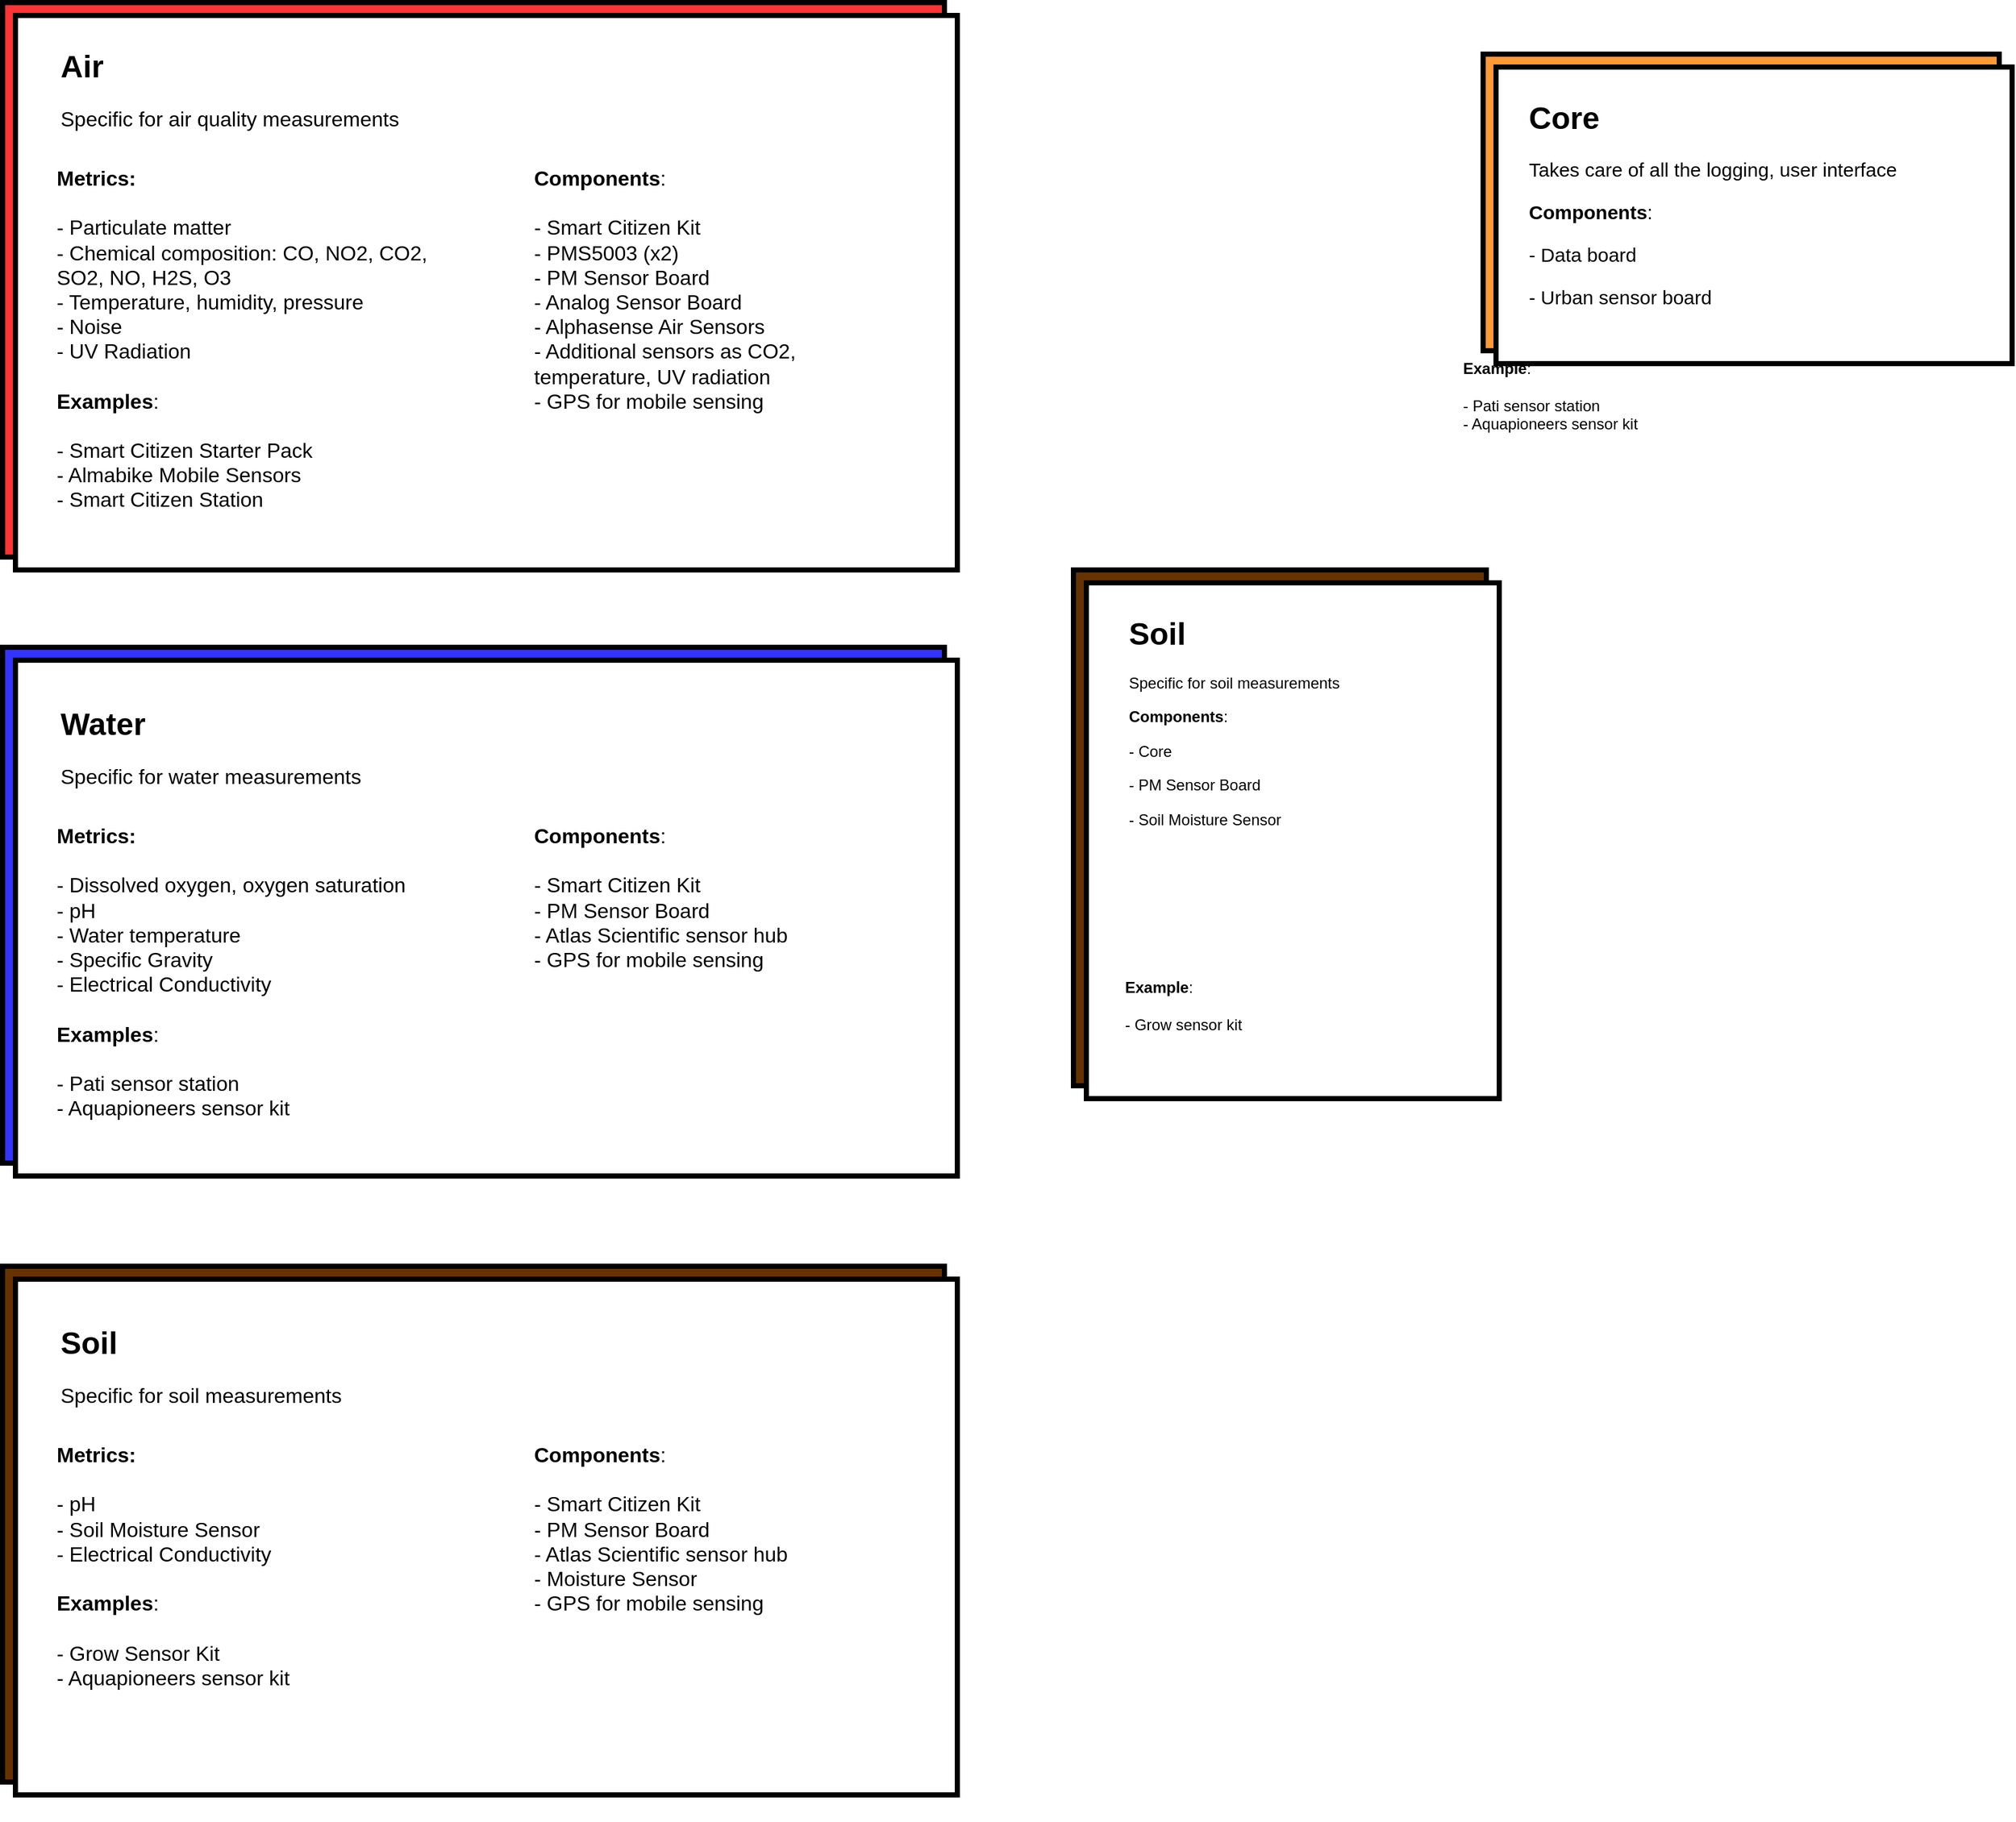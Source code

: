 <mxfile version="13.9.9" type="device"><diagram id="OAACdbuLC_tWevC-J8X0" name="Page-1"><mxGraphModel dx="1973" dy="754" grid="1" gridSize="10" guides="1" tooltips="1" connect="1" arrows="1" fold="1" page="1" pageScale="1" pageWidth="850" pageHeight="1100" math="0" shadow="0"><root><mxCell id="0"/><mxCell id="1" parent="0"/><mxCell id="m5FWhQ4-QTW5znyh6n02-1" value="" style="rounded=0;whiteSpace=wrap;html=1;strokeWidth=4;fillColor=#FF9933;" vertex="1" parent="1"><mxGeometry x="347.5" y="120" width="400" height="230" as="geometry"/></mxCell><mxCell id="m5FWhQ4-QTW5znyh6n02-3" value="" style="rounded=0;whiteSpace=wrap;html=1;strokeWidth=4;" vertex="1" parent="1"><mxGeometry x="357.5" y="130" width="400" height="230" as="geometry"/></mxCell><mxCell id="m5FWhQ4-QTW5znyh6n02-2" value="&lt;h1&gt;Core&lt;/h1&gt;&lt;p style=&quot;font-size: 15px&quot;&gt;&lt;font style=&quot;font-size: 15px&quot;&gt;Takes care of all the logging, user interface&lt;br&gt;&lt;/font&gt;&lt;/p&gt;&lt;p style=&quot;font-size: 15px&quot;&gt;&lt;font style=&quot;font-size: 15px&quot;&gt;&lt;b&gt;Components&lt;/b&gt;:&lt;/font&gt;&lt;/p&gt;&lt;p style=&quot;font-size: 15px&quot;&gt;&lt;font style=&quot;font-size: 15px&quot;&gt;- Data board&lt;/font&gt;&lt;/p&gt;&lt;p style=&quot;font-size: 15px&quot;&gt;&lt;font style=&quot;font-size: 15px&quot;&gt;- Urban sensor board&lt;/font&gt;&lt;/p&gt;&lt;p&gt;&lt;br&gt;&lt;/p&gt;" style="text;html=1;strokeColor=none;fillColor=none;spacing=5;spacingTop=-20;whiteSpace=wrap;overflow=hidden;rounded=0;" vertex="1" parent="1"><mxGeometry x="377.5" y="150" width="360" height="170" as="geometry"/></mxCell><mxCell id="m5FWhQ4-QTW5znyh6n02-4" value="" style="rounded=0;whiteSpace=wrap;html=1;strokeWidth=4;fillColor=#FF3333;" vertex="1" parent="1"><mxGeometry x="-800" y="80" width="730" height="430" as="geometry"/></mxCell><mxCell id="m5FWhQ4-QTW5znyh6n02-5" value="" style="rounded=0;whiteSpace=wrap;html=1;strokeWidth=4;" vertex="1" parent="1"><mxGeometry x="-790" y="90" width="730" height="430" as="geometry"/></mxCell><mxCell id="m5FWhQ4-QTW5znyh6n02-6" value="" style="rounded=0;whiteSpace=wrap;html=1;strokeWidth=4;fillColor=#3333FF;" vertex="1" parent="1"><mxGeometry x="-800" y="580" width="730" height="400" as="geometry"/></mxCell><mxCell id="m5FWhQ4-QTW5znyh6n02-7" value="" style="rounded=0;whiteSpace=wrap;html=1;strokeWidth=4;" vertex="1" parent="1"><mxGeometry x="-790" y="590" width="730" height="400" as="geometry"/></mxCell><mxCell id="m5FWhQ4-QTW5znyh6n02-8" value="&lt;h1&gt;Air&lt;/h1&gt;&lt;p style=&quot;font-size: 16px&quot;&gt;&lt;font style=&quot;font-size: 16px&quot;&gt;Specific for air quality measurements&lt;br&gt;&lt;/font&gt;&lt;/p&gt;" style="text;html=1;strokeColor=none;fillColor=none;spacing=5;spacingTop=-20;whiteSpace=wrap;overflow=hidden;rounded=0;" vertex="1" parent="1"><mxGeometry x="-760" y="110" width="660" height="90" as="geometry"/></mxCell><mxCell id="m5FWhQ4-QTW5znyh6n02-9" value="&lt;h1&gt;Water&lt;br&gt;&lt;/h1&gt;&lt;p style=&quot;font-size: 16px&quot;&gt;&lt;font style=&quot;font-size: 16px&quot;&gt;Specific for water measurements&lt;/font&gt;&lt;/p&gt;&amp;nbsp;&lt;br&gt;&lt;div&gt;&lt;br&gt;&lt;/div&gt;&lt;br&gt;&lt;div&gt;&lt;br&gt;&lt;/div&gt;&lt;div&gt;&lt;br&gt;&lt;br&gt;&lt;/div&gt;" style="text;html=1;strokeColor=none;fillColor=none;spacing=5;spacingTop=-20;whiteSpace=wrap;overflow=hidden;rounded=0;" vertex="1" parent="1"><mxGeometry x="-760" y="620" width="660" height="80" as="geometry"/></mxCell><mxCell id="m5FWhQ4-QTW5znyh6n02-10" value="" style="rounded=0;whiteSpace=wrap;html=1;strokeWidth=4;fillColor=#663300;" vertex="1" parent="1"><mxGeometry x="30" y="520" width="320" height="400" as="geometry"/></mxCell><mxCell id="m5FWhQ4-QTW5znyh6n02-11" value="" style="rounded=0;whiteSpace=wrap;html=1;strokeWidth=4;" vertex="1" parent="1"><mxGeometry x="40" y="530" width="320" height="400" as="geometry"/></mxCell><mxCell id="m5FWhQ4-QTW5znyh6n02-12" value="&lt;h1&gt;Soil&lt;/h1&gt;&lt;p&gt;Specific for soil measurements&lt;/p&gt;&lt;p&gt;&lt;b&gt;Components&lt;/b&gt;:&lt;/p&gt;&lt;p&gt;- Core&lt;/p&gt;&lt;p&gt;- PM Sensor Board&lt;/p&gt;&lt;div&gt;- Soil Moisture Sensor&lt;/div&gt;&lt;div&gt;&lt;br&gt;&lt;/div&gt;&lt;div&gt;&lt;br&gt;&lt;/div&gt;&lt;div&gt;&lt;br&gt;&lt;/div&gt;" style="text;html=1;strokeColor=none;fillColor=none;spacing=5;spacingTop=-20;whiteSpace=wrap;overflow=hidden;rounded=0;" vertex="1" parent="1"><mxGeometry x="67.5" y="550" width="280" height="240" as="geometry"/></mxCell><mxCell id="m5FWhQ4-QTW5znyh6n02-17" value="&lt;div style=&quot;font-size: 16px&quot;&gt;&lt;font style=&quot;font-size: 16px&quot;&gt;&lt;b&gt;Metrics:&lt;/b&gt;&lt;/font&gt;&lt;/div&gt;&lt;div style=&quot;font-size: 16px&quot;&gt;&lt;font style=&quot;font-size: 16px&quot;&gt;&lt;b&gt;&lt;br&gt;&lt;/b&gt;&lt;/font&gt;&lt;/div&gt;&lt;div style=&quot;font-size: 16px&quot;&gt;&lt;font style=&quot;font-size: 16px&quot;&gt;- Particulate matter&lt;/font&gt;&lt;/div&gt;&lt;div style=&quot;font-size: 16px&quot;&gt;&lt;font style=&quot;font-size: 16px&quot;&gt;- Chemical composition: CO, NO2, CO2, SO2, NO, H2S, O3&lt;/font&gt;&lt;/div&gt;&lt;div style=&quot;font-size: 16px&quot;&gt;&lt;font style=&quot;font-size: 16px&quot;&gt;- Temperature, humidity, pressure&lt;/font&gt;&lt;/div&gt;&lt;div style=&quot;font-size: 16px&quot;&gt;&lt;font style=&quot;font-size: 16px&quot;&gt;-&lt;b&gt; &lt;/b&gt;Noise &lt;br&gt;&lt;/font&gt;&lt;/div&gt;&lt;div style=&quot;font-size: 16px&quot;&gt;&lt;font style=&quot;font-size: 16px&quot;&gt;- UV Radiation&lt;b&gt;&lt;br&gt;&lt;/b&gt;&lt;/font&gt;&lt;/div&gt;&lt;div style=&quot;font-size: 16px&quot;&gt;&lt;font style=&quot;font-size: 16px&quot;&gt;&lt;b&gt;&lt;br&gt;&lt;/b&gt;&lt;/font&gt;&lt;/div&gt;&lt;div style=&quot;font-size: 16px&quot;&gt;&lt;font style=&quot;font-size: 16px&quot;&gt;&lt;b&gt;Examples&lt;/b&gt;:&lt;/font&gt;&lt;/div&gt;&lt;div style=&quot;font-size: 16px&quot;&gt;&lt;font style=&quot;font-size: 16px&quot;&gt;&lt;br&gt;&lt;/font&gt;&lt;/div&gt;&lt;div style=&quot;font-size: 16px&quot;&gt;&lt;font style=&quot;font-size: 16px&quot;&gt;- Smart Citizen Starter Pack&lt;br&gt;&lt;/font&gt;&lt;/div&gt;&lt;div style=&quot;font-size: 16px&quot;&gt;&lt;font style=&quot;font-size: 16px&quot;&gt;- Almabike Mobile Sensors&lt;br&gt;&lt;/font&gt;&lt;/div&gt;&lt;div style=&quot;font-size: 16px&quot;&gt;&lt;font style=&quot;font-size: 16px&quot;&gt;- Smart Citizen Station&lt;/font&gt;&lt;br&gt;&lt;/div&gt;" style="text;whiteSpace=wrap;html=1;" vertex="1" parent="1"><mxGeometry x="-760" y="200" width="310" height="300" as="geometry"/></mxCell><mxCell id="m5FWhQ4-QTW5znyh6n02-18" value="&lt;div&gt;&lt;b&gt;Example&lt;/b&gt;:&lt;/div&gt;&lt;div&gt;&lt;br&gt;&lt;/div&gt;&lt;div&gt;- Grow sensor kit&lt;/div&gt;" style="text;whiteSpace=wrap;html=1;" vertex="1" parent="1"><mxGeometry x="67.5" y="830" width="280" height="70" as="geometry"/></mxCell><mxCell id="m5FWhQ4-QTW5znyh6n02-19" value="&lt;div&gt;&lt;b&gt;Example&lt;/b&gt;:&lt;/div&gt;&lt;div&gt;&lt;br&gt;&lt;/div&gt;&lt;div&gt;- Pati sensor station&lt;br&gt;&lt;/div&gt;&lt;div&gt;- Aquapioneers sensor kit&lt;br&gt;&lt;/div&gt;" style="text;whiteSpace=wrap;html=1;" vertex="1" parent="1"><mxGeometry x="330" y="350" width="280" height="70" as="geometry"/></mxCell><mxCell id="m5FWhQ4-QTW5znyh6n02-23" value="&lt;div style=&quot;font-size: 16px&quot;&gt;&lt;font style=&quot;font-size: 16px&quot;&gt;&lt;b&gt;Components&lt;/b&gt;:&lt;/font&gt;&lt;/div&gt;&lt;div style=&quot;font-size: 16px&quot;&gt;&lt;font style=&quot;font-size: 16px&quot;&gt;&lt;br&gt;&lt;/font&gt;&lt;/div&gt;&lt;div style=&quot;font-size: 16px&quot;&gt;&lt;font style=&quot;font-size: 16px&quot;&gt;- Smart Citizen Kit&lt;/font&gt;&lt;/div&gt;&lt;div style=&quot;font-size: 16px&quot;&gt;&lt;font style=&quot;font-size: 16px&quot;&gt;- PMS5003 (x2)&lt;br&gt;&lt;/font&gt;&lt;/div&gt;&lt;div style=&quot;font-size: 16px&quot;&gt;&lt;font style=&quot;font-size: 16px&quot;&gt;- PM Sensor Board&lt;br&gt;&lt;/font&gt;&lt;/div&gt;&lt;div style=&quot;font-size: 16px&quot;&gt;&lt;font style=&quot;font-size: 16px&quot;&gt;- Analog Sensor Board&lt;/font&gt;&lt;/div&gt;&lt;div style=&quot;font-size: 16px&quot;&gt;&lt;font style=&quot;font-size: 16px&quot;&gt;- Alphasense Air Sensors&lt;/font&gt;&lt;/div&gt;&lt;div style=&quot;font-size: 16px&quot;&gt;&lt;font style=&quot;font-size: 16px&quot;&gt;- Additional sensors as CO2, temperature, UV radiation&lt;br&gt;&lt;/font&gt;&lt;/div&gt;&lt;div style=&quot;font-size: 16px&quot;&gt;&lt;font style=&quot;font-size: 16px&quot;&gt;- GPS for mobile sensing&lt;br&gt;&lt;/font&gt;&lt;/div&gt;&lt;div style=&quot;font-size: 16px&quot;&gt;&lt;font style=&quot;font-size: 16px&quot;&gt;&lt;br&gt;&lt;/font&gt;&lt;/div&gt;" style="text;whiteSpace=wrap;html=1;" vertex="1" parent="1"><mxGeometry x="-390" y="200" width="280" height="230" as="geometry"/></mxCell><mxCell id="m5FWhQ4-QTW5znyh6n02-24" value="&lt;div style=&quot;font-size: 16px&quot;&gt;&lt;font style=&quot;font-size: 16px&quot;&gt;&lt;b&gt;Components&lt;/b&gt;:&lt;/font&gt;&lt;/div&gt;&lt;div style=&quot;font-size: 16px&quot;&gt;&lt;font style=&quot;font-size: 16px&quot;&gt;&lt;br&gt;&lt;/font&gt;&lt;/div&gt;&lt;div style=&quot;font-size: 16px&quot;&gt;&lt;font style=&quot;font-size: 16px&quot;&gt;- Smart Citizen Kit&lt;/font&gt;&lt;/div&gt;&lt;div style=&quot;font-size: 16px&quot;&gt;&lt;font style=&quot;font-size: 16px&quot;&gt;- PM Sensor Board&lt;br&gt;&lt;/font&gt;&lt;/div&gt;&lt;div style=&quot;font-size: 16px&quot;&gt;&lt;font style=&quot;font-size: 16px&quot;&gt;- Atlas Scientific sensor hub&lt;br&gt;&lt;/font&gt;&lt;/div&gt;&lt;div style=&quot;font-size: 16px&quot;&gt;&lt;font style=&quot;font-size: 16px&quot;&gt;- GPS for mobile sensing&lt;br&gt;&lt;/font&gt;&lt;/div&gt;&lt;div style=&quot;font-size: 16px&quot;&gt;&lt;font style=&quot;font-size: 16px&quot;&gt;&lt;br&gt;&lt;/font&gt;&lt;/div&gt;" style="text;whiteSpace=wrap;html=1;" vertex="1" parent="1"><mxGeometry x="-390" y="710" width="280" height="230" as="geometry"/></mxCell><mxCell id="m5FWhQ4-QTW5znyh6n02-25" value="&lt;div style=&quot;font-size: 16px&quot;&gt;&lt;font style=&quot;font-size: 16px&quot;&gt;&lt;b&gt;Metrics:&lt;/b&gt;&lt;/font&gt;&lt;/div&gt;&lt;div style=&quot;font-size: 16px&quot;&gt;&lt;font style=&quot;font-size: 16px&quot;&gt;&lt;b&gt;&lt;br&gt;&lt;/b&gt;&lt;/font&gt;&lt;/div&gt;&lt;div style=&quot;font-size: 16px&quot;&gt;&lt;font style=&quot;font-size: 16px&quot;&gt;- Dissolved oxygen, &lt;/font&gt;&lt;font style=&quot;font-size: 16px&quot;&gt;oxygen saturation&lt;/font&gt;&lt;/div&gt;&lt;div style=&quot;font-size: 16px&quot;&gt;&lt;font style=&quot;font-size: 16px&quot;&gt;- pH&lt;/font&gt;&lt;/div&gt;&lt;div style=&quot;font-size: 16px&quot;&gt;&lt;font style=&quot;font-size: 16px&quot;&gt;- Water temperature&lt;br&gt;&lt;/font&gt;&lt;/div&gt;&lt;div style=&quot;font-size: 16px&quot;&gt;&lt;font style=&quot;font-size: 16px&quot;&gt;- &lt;/font&gt;&lt;font style=&quot;font-size: 16px&quot;&gt;Specific Gravity&lt;/font&gt;&lt;/div&gt;&lt;div style=&quot;font-size: 16px&quot;&gt;&lt;font style=&quot;font-size: 16px&quot;&gt;- &lt;/font&gt;Electrical Conductivity&lt;/div&gt;&lt;div style=&quot;font-size: 16px&quot;&gt;&lt;font style=&quot;font-size: 16px&quot;&gt;&lt;b&gt;&lt;br&gt;&lt;/b&gt;&lt;/font&gt;&lt;/div&gt;&lt;div style=&quot;font-size: 16px&quot;&gt;&lt;font style=&quot;font-size: 16px&quot;&gt;&lt;b&gt;Examples&lt;/b&gt;:&lt;/font&gt;&lt;/div&gt;&lt;div style=&quot;font-size: 16px&quot;&gt;&lt;font style=&quot;font-size: 16px&quot;&gt;&lt;br&gt;&lt;/font&gt;&lt;/div&gt;&lt;div style=&quot;font-size: 16px&quot;&gt;&lt;font style=&quot;font-size: 16px&quot;&gt;- Pati sensor station&lt;br&gt;&lt;/font&gt;&lt;/div&gt;&lt;div style=&quot;font-size: 16px&quot;&gt;&lt;font style=&quot;font-size: 16px&quot;&gt;- Aquapioneers sensor kit&lt;/font&gt;&lt;/div&gt;" style="text;whiteSpace=wrap;html=1;" vertex="1" parent="1"><mxGeometry x="-760" y="710" width="310" height="300" as="geometry"/></mxCell><mxCell id="m5FWhQ4-QTW5znyh6n02-26" value="" style="rounded=0;whiteSpace=wrap;html=1;strokeWidth=4;fillColor=#663300;" vertex="1" parent="1"><mxGeometry x="-800" y="1060" width="730" height="400" as="geometry"/></mxCell><mxCell id="m5FWhQ4-QTW5znyh6n02-27" value="" style="rounded=0;whiteSpace=wrap;html=1;strokeWidth=4;" vertex="1" parent="1"><mxGeometry x="-790" y="1070" width="730" height="400" as="geometry"/></mxCell><mxCell id="m5FWhQ4-QTW5znyh6n02-28" value="&lt;h1&gt;Soil&lt;br&gt;&lt;/h1&gt;&lt;p style=&quot;font-size: 16px&quot;&gt;&lt;font style=&quot;font-size: 16px&quot;&gt;Specific for soil measurements&lt;/font&gt;&lt;/p&gt;&amp;nbsp;&lt;br&gt;&lt;div&gt;&lt;br&gt;&lt;/div&gt;&lt;br&gt;&lt;div&gt;&lt;br&gt;&lt;/div&gt;&lt;div&gt;&lt;br&gt;&lt;br&gt;&lt;/div&gt;" style="text;html=1;strokeColor=none;fillColor=none;spacing=5;spacingTop=-20;whiteSpace=wrap;overflow=hidden;rounded=0;" vertex="1" parent="1"><mxGeometry x="-760" y="1100" width="660" height="80" as="geometry"/></mxCell><mxCell id="m5FWhQ4-QTW5znyh6n02-29" value="&lt;div style=&quot;font-size: 16px&quot;&gt;&lt;font style=&quot;font-size: 16px&quot;&gt;&lt;b&gt;Components&lt;/b&gt;:&lt;/font&gt;&lt;/div&gt;&lt;div style=&quot;font-size: 16px&quot;&gt;&lt;font style=&quot;font-size: 16px&quot;&gt;&lt;br&gt;&lt;/font&gt;&lt;/div&gt;&lt;div style=&quot;font-size: 16px&quot;&gt;&lt;font style=&quot;font-size: 16px&quot;&gt;- Smart Citizen Kit&lt;/font&gt;&lt;/div&gt;&lt;div style=&quot;font-size: 16px&quot;&gt;&lt;font style=&quot;font-size: 16px&quot;&gt;- PM Sensor Board&lt;br&gt;&lt;/font&gt;&lt;/div&gt;&lt;div style=&quot;font-size: 16px&quot;&gt;&lt;font style=&quot;font-size: 16px&quot;&gt;- Atlas Scientific sensor hub&lt;/font&gt;&lt;/div&gt;&lt;div style=&quot;font-size: 16px&quot;&gt;&lt;font style=&quot;font-size: 16px&quot;&gt;- Moisture Sensor&lt;br&gt;&lt;/font&gt;&lt;/div&gt;&lt;div style=&quot;font-size: 16px&quot;&gt;&lt;font style=&quot;font-size: 16px&quot;&gt;- GPS for mobile sensing&lt;br&gt;&lt;/font&gt;&lt;/div&gt;&lt;div style=&quot;font-size: 16px&quot;&gt;&lt;font style=&quot;font-size: 16px&quot;&gt;&lt;br&gt;&lt;/font&gt;&lt;/div&gt;" style="text;whiteSpace=wrap;html=1;" vertex="1" parent="1"><mxGeometry x="-390" y="1190" width="280" height="230" as="geometry"/></mxCell><mxCell id="m5FWhQ4-QTW5znyh6n02-30" value="&lt;div style=&quot;font-size: 16px&quot;&gt;&lt;font style=&quot;font-size: 16px&quot;&gt;&lt;b&gt;Metrics:&lt;/b&gt;&lt;/font&gt;&lt;/div&gt;&lt;div style=&quot;font-size: 16px&quot;&gt;&lt;font style=&quot;font-size: 16px&quot;&gt;&lt;b&gt;&lt;br&gt;&lt;/b&gt;&lt;/font&gt;&lt;/div&gt;&lt;div style=&quot;font-size: 16px&quot;&gt;&lt;font style=&quot;font-size: 16px&quot;&gt;- pH&lt;/font&gt;&lt;/div&gt;&lt;div style=&quot;font-size: 16px&quot;&gt;&lt;font style=&quot;font-size: 16px&quot;&gt;- Soil Moisture Sensor&lt;br&gt;&lt;/font&gt;&lt;/div&gt;&lt;div style=&quot;font-size: 16px&quot;&gt;&lt;font style=&quot;font-size: 16px&quot;&gt;- &lt;/font&gt;Electrical Conductivity&lt;/div&gt;&lt;div style=&quot;font-size: 16px&quot;&gt;&lt;font style=&quot;font-size: 16px&quot;&gt;&lt;b&gt;&lt;br&gt;&lt;/b&gt;&lt;/font&gt;&lt;/div&gt;&lt;div style=&quot;font-size: 16px&quot;&gt;&lt;font style=&quot;font-size: 16px&quot;&gt;&lt;b&gt;Examples&lt;/b&gt;:&lt;/font&gt;&lt;/div&gt;&lt;div style=&quot;font-size: 16px&quot;&gt;&lt;font style=&quot;font-size: 16px&quot;&gt;&lt;br&gt;&lt;/font&gt;&lt;/div&gt;&lt;div style=&quot;font-size: 16px&quot;&gt;&lt;font style=&quot;font-size: 16px&quot;&gt;- Grow Sensor Kit&lt;br&gt;&lt;/font&gt;&lt;/div&gt;&lt;div style=&quot;font-size: 16px&quot;&gt;&lt;font style=&quot;font-size: 16px&quot;&gt;- Aquapioneers sensor kit&lt;/font&gt;&lt;/div&gt;" style="text;whiteSpace=wrap;html=1;" vertex="1" parent="1"><mxGeometry x="-760" y="1190" width="310" height="300" as="geometry"/></mxCell></root></mxGraphModel></diagram></mxfile>